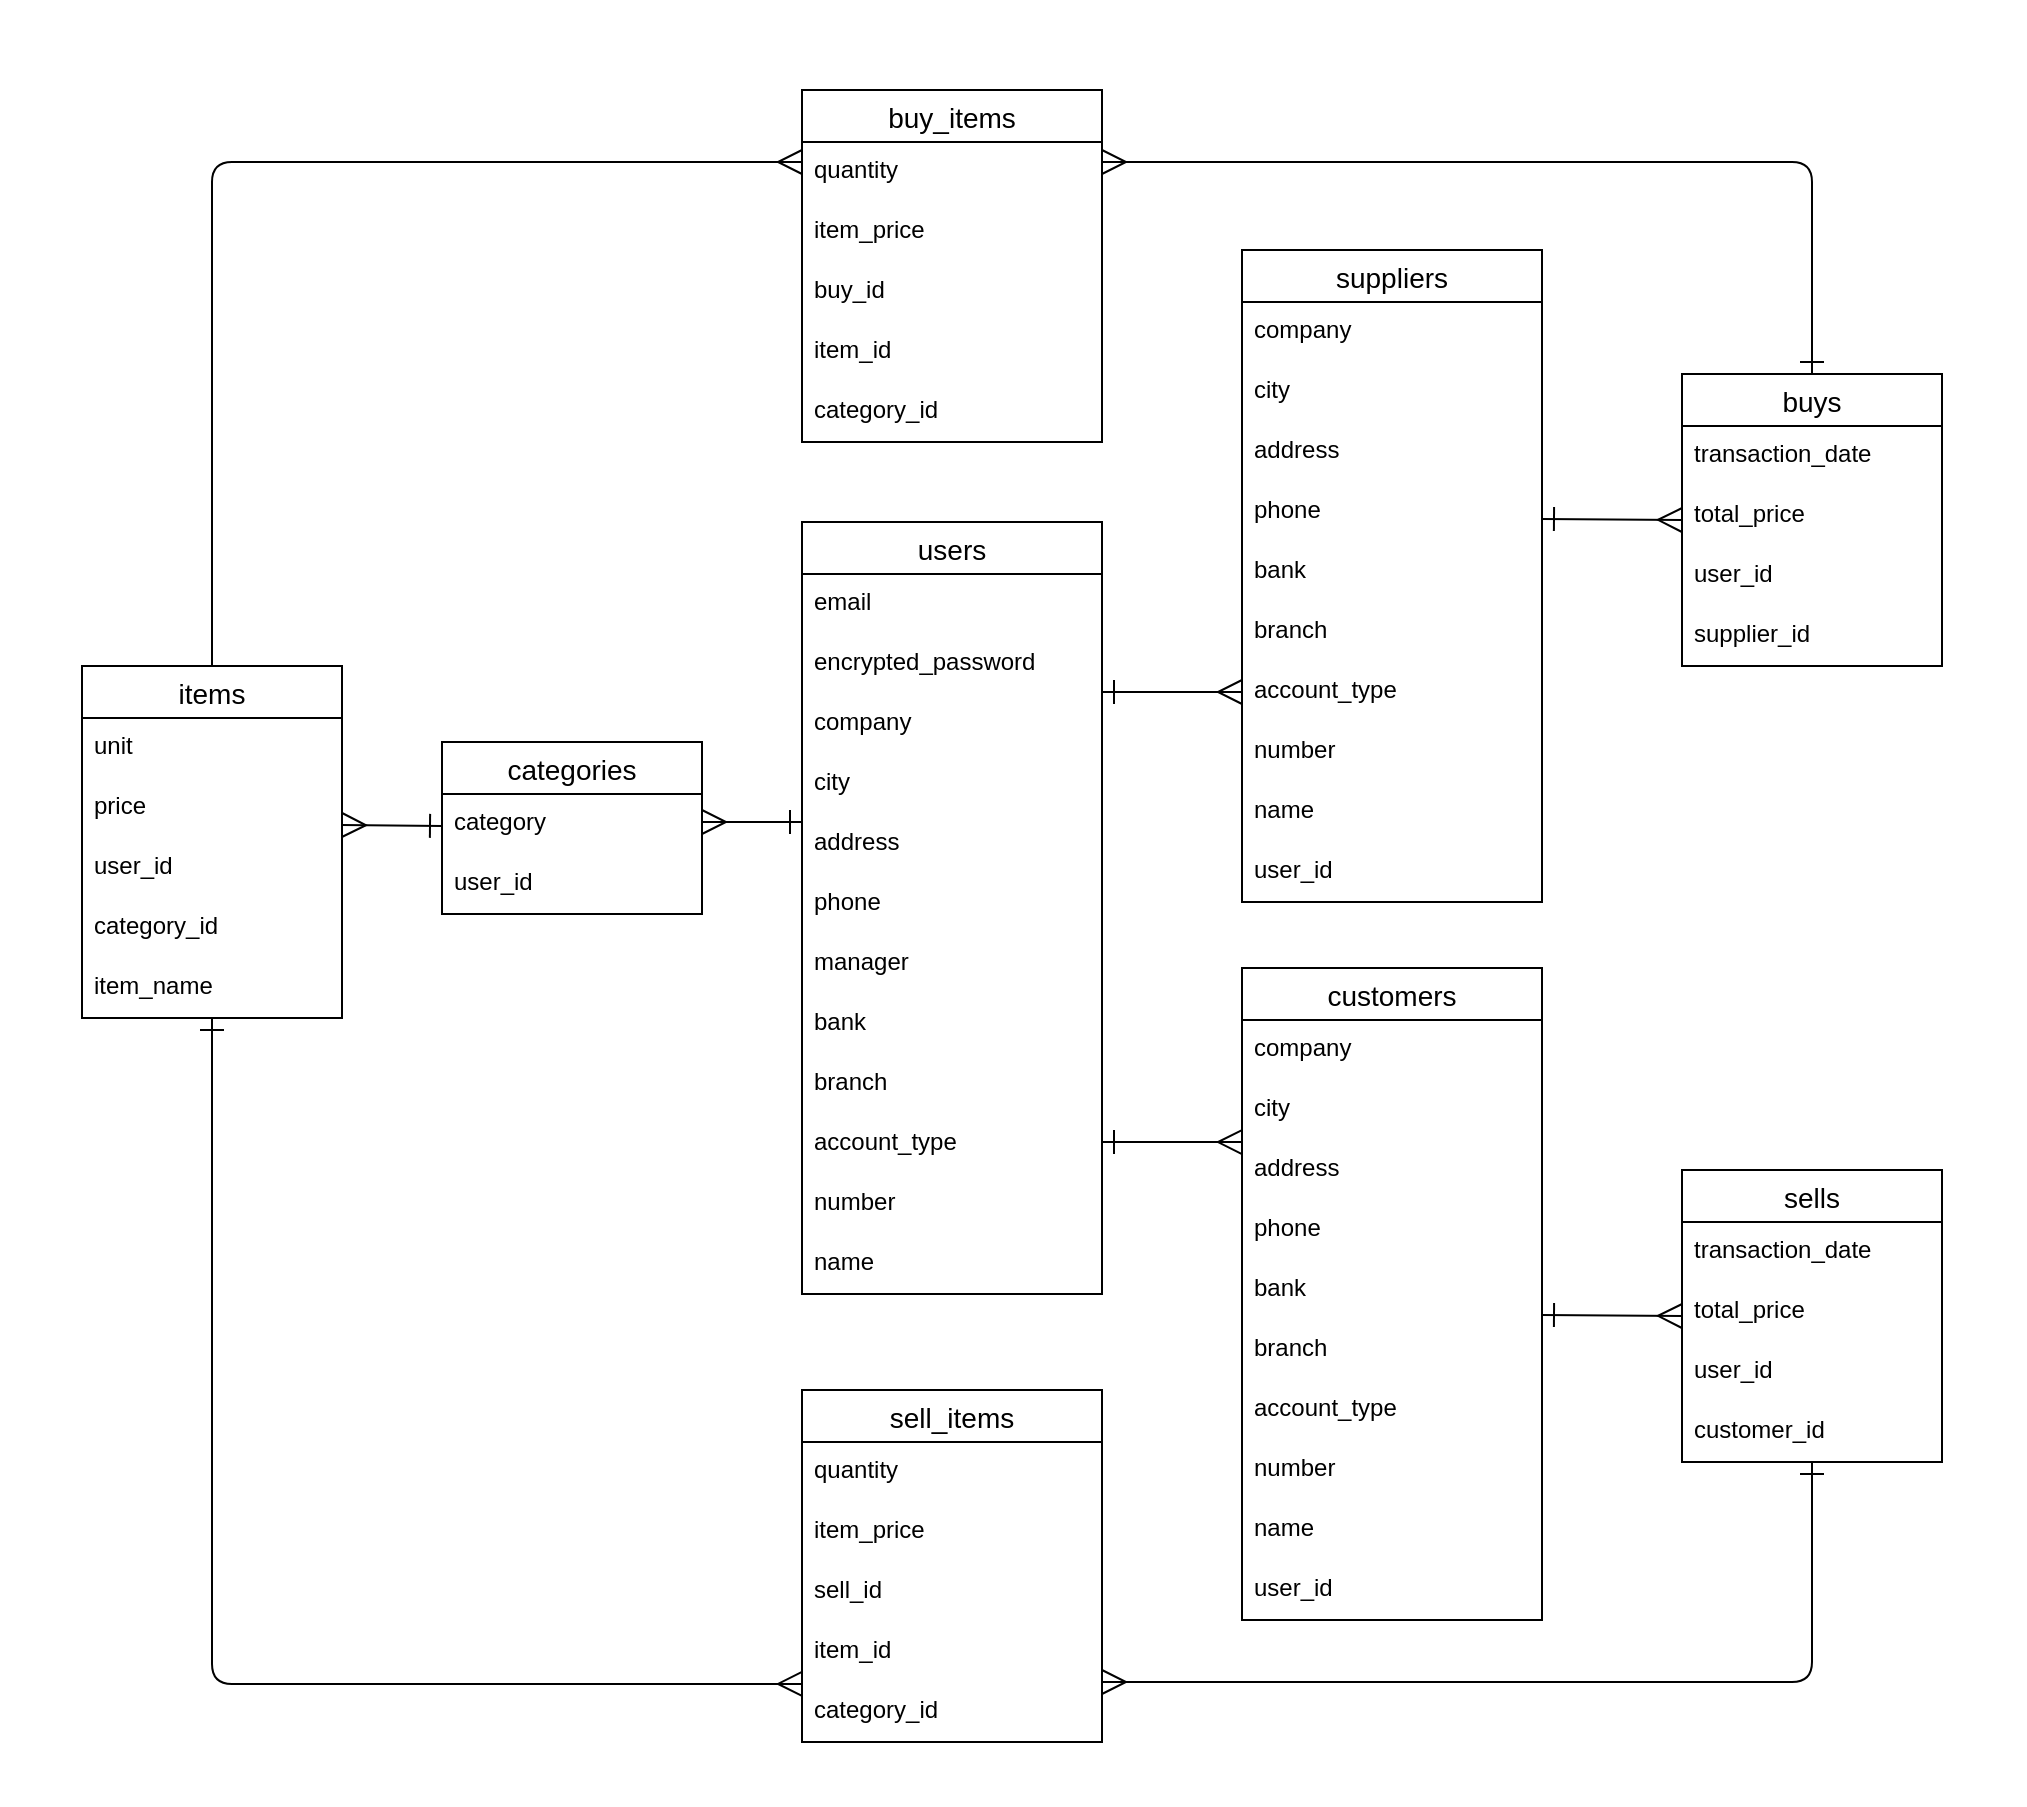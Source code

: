 <mxfile>
    <diagram id="BnV5nNJ_DxqQm2jNWQGI" name="ページ1">
        <mxGraphModel dx="2213" dy="1996" grid="1" gridSize="10" guides="1" tooltips="1" connect="1" arrows="1" fold="1" page="1" pageScale="1" pageWidth="827" pageHeight="1169" background="none" math="0" shadow="0">
            <root>
                <mxCell id="0"/>
                <mxCell id="1" parent="0"/>
                <mxCell id="153" value="sells" style="swimlane;fontStyle=0;childLayout=stackLayout;horizontal=1;startSize=26;horizontalStack=0;resizeParent=1;resizeParentMax=0;resizeLast=0;collapsible=1;marginBottom=0;align=center;fontSize=14;labelBackgroundColor=none;" parent="1" vertex="1">
                    <mxGeometry x="50" y="-576" width="130" height="146" as="geometry"/>
                </mxCell>
                <mxCell id="154" value="transaction_date" style="text;spacingLeft=4;spacingRight=4;overflow=hidden;rotatable=0;points=[[0,0.5],[1,0.5]];portConstraint=eastwest;fontSize=12;" parent="153" vertex="1">
                    <mxGeometry y="26" width="130" height="30" as="geometry"/>
                </mxCell>
                <mxCell id="155" value="total_price" style="text;spacingLeft=4;spacingRight=4;overflow=hidden;rotatable=0;points=[[0,0.5],[1,0.5]];portConstraint=eastwest;fontSize=12;" parent="153" vertex="1">
                    <mxGeometry y="56" width="130" height="30" as="geometry"/>
                </mxCell>
                <mxCell id="156" value="user_id" style="text;spacingLeft=4;spacingRight=4;overflow=hidden;rotatable=0;points=[[0,0.5],[1,0.5]];portConstraint=eastwest;fontSize=12;labelBackgroundColor=none;" parent="153" vertex="1">
                    <mxGeometry y="86" width="130" height="30" as="geometry"/>
                </mxCell>
                <mxCell id="157" value="customer_id" style="text;spacingLeft=4;spacingRight=4;overflow=hidden;rotatable=0;points=[[0,0.5],[1,0.5]];portConstraint=eastwest;fontSize=12;labelBackgroundColor=none;" parent="153" vertex="1">
                    <mxGeometry y="116" width="130" height="30" as="geometry"/>
                </mxCell>
                <mxCell id="159" value="categories" style="swimlane;fontStyle=0;childLayout=stackLayout;horizontal=1;startSize=26;horizontalStack=0;resizeParent=1;resizeParentMax=0;resizeLast=0;collapsible=1;marginBottom=0;align=center;fontSize=14;labelBackgroundColor=none;" parent="1" vertex="1">
                    <mxGeometry x="-570" y="-790" width="130" height="86" as="geometry"/>
                </mxCell>
                <mxCell id="160" value="category" style="text;spacingLeft=4;spacingRight=4;overflow=hidden;rotatable=0;points=[[0,0.5],[1,0.5]];portConstraint=eastwest;fontSize=12;" parent="159" vertex="1">
                    <mxGeometry y="26" width="130" height="30" as="geometry"/>
                </mxCell>
                <mxCell id="161" value="user_id" style="text;spacingLeft=4;spacingRight=4;overflow=hidden;rotatable=0;points=[[0,0.5],[1,0.5]];portConstraint=eastwest;fontSize=12;" parent="159" vertex="1">
                    <mxGeometry y="56" width="130" height="30" as="geometry"/>
                </mxCell>
                <mxCell id="165" value="items" style="swimlane;fontStyle=0;childLayout=stackLayout;horizontal=1;startSize=26;horizontalStack=0;resizeParent=1;resizeParentMax=0;resizeLast=0;collapsible=1;marginBottom=0;align=center;fontSize=14;labelBackgroundColor=none;" parent="1" vertex="1">
                    <mxGeometry x="-750" y="-828" width="130" height="176" as="geometry"/>
                </mxCell>
                <mxCell id="167" value="unit" style="text;spacingLeft=4;spacingRight=4;overflow=hidden;rotatable=0;points=[[0,0.5],[1,0.5]];portConstraint=eastwest;fontSize=12;" parent="165" vertex="1">
                    <mxGeometry y="26" width="130" height="30" as="geometry"/>
                </mxCell>
                <mxCell id="168" value="price" style="text;spacingLeft=4;spacingRight=4;overflow=hidden;rotatable=0;points=[[0,0.5],[1,0.5]];portConstraint=eastwest;fontSize=12;labelBackgroundColor=none;" parent="165" vertex="1">
                    <mxGeometry y="56" width="130" height="30" as="geometry"/>
                </mxCell>
                <mxCell id="169" value="user_id" style="text;spacingLeft=4;spacingRight=4;overflow=hidden;rotatable=0;points=[[0,0.5],[1,0.5]];portConstraint=eastwest;fontSize=12;labelBackgroundColor=none;" parent="165" vertex="1">
                    <mxGeometry y="86" width="130" height="30" as="geometry"/>
                </mxCell>
                <mxCell id="170" value="category_id" style="text;spacingLeft=4;spacingRight=4;overflow=hidden;rotatable=0;points=[[0,0.5],[1,0.5]];portConstraint=eastwest;fontSize=12;labelBackgroundColor=none;" parent="165" vertex="1">
                    <mxGeometry y="116" width="130" height="30" as="geometry"/>
                </mxCell>
                <mxCell id="166" value="item_name" style="text;spacingLeft=4;spacingRight=4;overflow=hidden;rotatable=0;points=[[0,0.5],[1,0.5]];portConstraint=eastwest;fontSize=12;" parent="165" vertex="1">
                    <mxGeometry y="146" width="130" height="30" as="geometry"/>
                </mxCell>
                <mxCell id="201" value="sell_items" style="swimlane;fontStyle=0;childLayout=stackLayout;horizontal=1;startSize=26;horizontalStack=0;resizeParent=1;resizeParentMax=0;resizeLast=0;collapsible=1;marginBottom=0;align=center;fontSize=14;labelBackgroundColor=none;" parent="1" vertex="1">
                    <mxGeometry x="-390" y="-466" width="150" height="176" as="geometry"/>
                </mxCell>
                <mxCell id="202" value="quantity" style="text;spacingLeft=4;spacingRight=4;overflow=hidden;rotatable=0;points=[[0,0.5],[1,0.5]];portConstraint=eastwest;fontSize=12;" parent="201" vertex="1">
                    <mxGeometry y="26" width="150" height="30" as="geometry"/>
                </mxCell>
                <mxCell id="203" value="item_price" style="text;spacingLeft=4;spacingRight=4;overflow=hidden;rotatable=0;points=[[0,0.5],[1,0.5]];portConstraint=eastwest;fontSize=12;" parent="201" vertex="1">
                    <mxGeometry y="56" width="150" height="30" as="geometry"/>
                </mxCell>
                <mxCell id="204" value="sell_id" style="text;spacingLeft=4;spacingRight=4;overflow=hidden;rotatable=0;points=[[0,0.5],[1,0.5]];portConstraint=eastwest;fontSize=12;labelBackgroundColor=none;" parent="201" vertex="1">
                    <mxGeometry y="86" width="150" height="30" as="geometry"/>
                </mxCell>
                <mxCell id="205" value="item_id" style="text;spacingLeft=4;spacingRight=4;overflow=hidden;rotatable=0;points=[[0,0.5],[1,0.5]];portConstraint=eastwest;fontSize=12;labelBackgroundColor=none;" parent="201" vertex="1">
                    <mxGeometry y="116" width="150" height="30" as="geometry"/>
                </mxCell>
                <mxCell id="206" value="category_id" style="text;spacingLeft=4;spacingRight=4;overflow=hidden;rotatable=0;points=[[0,0.5],[1,0.5]];portConstraint=eastwest;fontSize=12;labelBackgroundColor=none;" parent="201" vertex="1">
                    <mxGeometry y="146" width="150" height="30" as="geometry"/>
                </mxCell>
                <mxCell id="207" value="buy_items" style="swimlane;fontStyle=0;childLayout=stackLayout;horizontal=1;startSize=26;horizontalStack=0;resizeParent=1;resizeParentMax=0;resizeLast=0;collapsible=1;marginBottom=0;align=center;fontSize=14;labelBackgroundColor=none;" parent="1" vertex="1">
                    <mxGeometry x="-390" y="-1116" width="150" height="176" as="geometry"/>
                </mxCell>
                <mxCell id="208" value="quantity" style="text;spacingLeft=4;spacingRight=4;overflow=hidden;rotatable=0;points=[[0,0.5],[1,0.5]];portConstraint=eastwest;fontSize=12;" parent="207" vertex="1">
                    <mxGeometry y="26" width="150" height="30" as="geometry"/>
                </mxCell>
                <mxCell id="209" value="item_price" style="text;spacingLeft=4;spacingRight=4;overflow=hidden;rotatable=0;points=[[0,0.5],[1,0.5]];portConstraint=eastwest;fontSize=12;" parent="207" vertex="1">
                    <mxGeometry y="56" width="150" height="30" as="geometry"/>
                </mxCell>
                <mxCell id="210" value="buy_id" style="text;spacingLeft=4;spacingRight=4;overflow=hidden;rotatable=0;points=[[0,0.5],[1,0.5]];portConstraint=eastwest;fontSize=12;labelBackgroundColor=none;" parent="207" vertex="1">
                    <mxGeometry y="86" width="150" height="30" as="geometry"/>
                </mxCell>
                <mxCell id="211" value="item_id" style="text;spacingLeft=4;spacingRight=4;overflow=hidden;rotatable=0;points=[[0,0.5],[1,0.5]];portConstraint=eastwest;fontSize=12;labelBackgroundColor=none;" parent="207" vertex="1">
                    <mxGeometry y="116" width="150" height="30" as="geometry"/>
                </mxCell>
                <mxCell id="212" value="category_id" style="text;spacingLeft=4;spacingRight=4;overflow=hidden;rotatable=0;points=[[0,0.5],[1,0.5]];portConstraint=eastwest;fontSize=12;labelBackgroundColor=none;" parent="207" vertex="1">
                    <mxGeometry y="146" width="150" height="30" as="geometry"/>
                </mxCell>
                <mxCell id="228" value="users" style="swimlane;fontStyle=0;childLayout=stackLayout;horizontal=1;startSize=26;horizontalStack=0;resizeParent=1;resizeParentMax=0;resizeLast=0;collapsible=1;marginBottom=0;align=center;fontSize=14;labelBackgroundColor=none;" parent="1" vertex="1">
                    <mxGeometry x="-390" y="-900" width="150" height="386" as="geometry"/>
                </mxCell>
                <mxCell id="229" value="email" style="text;spacingLeft=4;spacingRight=4;overflow=hidden;rotatable=0;points=[[0,0.5],[1,0.5]];portConstraint=eastwest;fontSize=12;" parent="228" vertex="1">
                    <mxGeometry y="26" width="150" height="30" as="geometry"/>
                </mxCell>
                <mxCell id="230" value="encrypted_password" style="text;spacingLeft=4;spacingRight=4;overflow=hidden;rotatable=0;points=[[0,0.5],[1,0.5]];portConstraint=eastwest;fontSize=12;" parent="228" vertex="1">
                    <mxGeometry y="56" width="150" height="30" as="geometry"/>
                </mxCell>
                <mxCell id="231" value="company" style="text;spacingLeft=4;spacingRight=4;overflow=hidden;rotatable=0;points=[[0,0.5],[1,0.5]];portConstraint=eastwest;fontSize=12;labelBackgroundColor=none;" parent="228" vertex="1">
                    <mxGeometry y="86" width="150" height="30" as="geometry"/>
                </mxCell>
                <mxCell id="232" value="city" style="text;spacingLeft=4;spacingRight=4;overflow=hidden;rotatable=0;points=[[0,0.5],[1,0.5]];portConstraint=eastwest;fontSize=12;labelBackgroundColor=none;" parent="228" vertex="1">
                    <mxGeometry y="116" width="150" height="30" as="geometry"/>
                </mxCell>
                <mxCell id="233" value="address" style="text;spacingLeft=4;spacingRight=4;overflow=hidden;rotatable=0;points=[[0,0.5],[1,0.5]];portConstraint=eastwest;fontSize=12;labelBackgroundColor=none;" parent="228" vertex="1">
                    <mxGeometry y="146" width="150" height="30" as="geometry"/>
                </mxCell>
                <mxCell id="234" value="phone" style="text;spacingLeft=4;spacingRight=4;overflow=hidden;rotatable=0;points=[[0,0.5],[1,0.5]];portConstraint=eastwest;fontSize=12;labelBackgroundColor=none;" parent="228" vertex="1">
                    <mxGeometry y="176" width="150" height="30" as="geometry"/>
                </mxCell>
                <mxCell id="235" value="manager" style="text;spacingLeft=4;spacingRight=4;overflow=hidden;rotatable=0;points=[[0,0.5],[1,0.5]];portConstraint=eastwest;fontSize=12;labelBackgroundColor=none;" parent="228" vertex="1">
                    <mxGeometry y="206" width="150" height="30" as="geometry"/>
                </mxCell>
                <mxCell id="236" value="bank" style="text;spacingLeft=4;spacingRight=4;overflow=hidden;rotatable=0;points=[[0,0.5],[1,0.5]];portConstraint=eastwest;fontSize=12;labelBackgroundColor=none;" parent="228" vertex="1">
                    <mxGeometry y="236" width="150" height="30" as="geometry"/>
                </mxCell>
                <mxCell id="237" value="branch" style="text;spacingLeft=4;spacingRight=4;overflow=hidden;rotatable=0;points=[[0,0.5],[1,0.5]];portConstraint=eastwest;fontSize=12;labelBackgroundColor=none;" parent="228" vertex="1">
                    <mxGeometry y="266" width="150" height="30" as="geometry"/>
                </mxCell>
                <mxCell id="238" value="account_type" style="text;spacingLeft=4;spacingRight=4;overflow=hidden;rotatable=0;points=[[0,0.5],[1,0.5]];portConstraint=eastwest;fontSize=12;labelBackgroundColor=none;" parent="228" vertex="1">
                    <mxGeometry y="296" width="150" height="30" as="geometry"/>
                </mxCell>
                <mxCell id="239" value="number" style="text;spacingLeft=4;spacingRight=4;overflow=hidden;rotatable=0;points=[[0,0.5],[1,0.5]];portConstraint=eastwest;fontSize=12;labelBackgroundColor=none;" parent="228" vertex="1">
                    <mxGeometry y="326" width="150" height="30" as="geometry"/>
                </mxCell>
                <mxCell id="240" value="name" style="text;spacingLeft=4;spacingRight=4;overflow=hidden;rotatable=0;points=[[0,0.5],[1,0.5]];portConstraint=eastwest;fontSize=12;labelBackgroundColor=none;" parent="228" vertex="1">
                    <mxGeometry y="356" width="150" height="30" as="geometry"/>
                </mxCell>
                <mxCell id="262" value="suppliers" style="swimlane;fontStyle=0;childLayout=stackLayout;horizontal=1;startSize=26;horizontalStack=0;resizeParent=1;resizeParentMax=0;resizeLast=0;collapsible=1;marginBottom=0;align=center;fontSize=14;labelBackgroundColor=none;" parent="1" vertex="1">
                    <mxGeometry x="-170" y="-1036" width="150" height="326" as="geometry"/>
                </mxCell>
                <mxCell id="265" value="company" style="text;spacingLeft=4;spacingRight=4;overflow=hidden;rotatable=0;points=[[0,0.5],[1,0.5]];portConstraint=eastwest;fontSize=12;labelBackgroundColor=none;" parent="262" vertex="1">
                    <mxGeometry y="26" width="150" height="30" as="geometry"/>
                </mxCell>
                <mxCell id="266" value="city" style="text;spacingLeft=4;spacingRight=4;overflow=hidden;rotatable=0;points=[[0,0.5],[1,0.5]];portConstraint=eastwest;fontSize=12;labelBackgroundColor=none;" parent="262" vertex="1">
                    <mxGeometry y="56" width="150" height="30" as="geometry"/>
                </mxCell>
                <mxCell id="267" value="address" style="text;spacingLeft=4;spacingRight=4;overflow=hidden;rotatable=0;points=[[0,0.5],[1,0.5]];portConstraint=eastwest;fontSize=12;labelBackgroundColor=none;" parent="262" vertex="1">
                    <mxGeometry y="86" width="150" height="30" as="geometry"/>
                </mxCell>
                <mxCell id="268" value="phone" style="text;spacingLeft=4;spacingRight=4;overflow=hidden;rotatable=0;points=[[0,0.5],[1,0.5]];portConstraint=eastwest;fontSize=12;labelBackgroundColor=none;" parent="262" vertex="1">
                    <mxGeometry y="116" width="150" height="30" as="geometry"/>
                </mxCell>
                <mxCell id="270" value="bank" style="text;spacingLeft=4;spacingRight=4;overflow=hidden;rotatable=0;points=[[0,0.5],[1,0.5]];portConstraint=eastwest;fontSize=12;labelBackgroundColor=none;" parent="262" vertex="1">
                    <mxGeometry y="146" width="150" height="30" as="geometry"/>
                </mxCell>
                <mxCell id="271" value="branch" style="text;spacingLeft=4;spacingRight=4;overflow=hidden;rotatable=0;points=[[0,0.5],[1,0.5]];portConstraint=eastwest;fontSize=12;labelBackgroundColor=none;" parent="262" vertex="1">
                    <mxGeometry y="176" width="150" height="30" as="geometry"/>
                </mxCell>
                <mxCell id="272" value="account_type" style="text;spacingLeft=4;spacingRight=4;overflow=hidden;rotatable=0;points=[[0,0.5],[1,0.5]];portConstraint=eastwest;fontSize=12;labelBackgroundColor=none;" parent="262" vertex="1">
                    <mxGeometry y="206" width="150" height="30" as="geometry"/>
                </mxCell>
                <mxCell id="273" value="number" style="text;spacingLeft=4;spacingRight=4;overflow=hidden;rotatable=0;points=[[0,0.5],[1,0.5]];portConstraint=eastwest;fontSize=12;labelBackgroundColor=none;" parent="262" vertex="1">
                    <mxGeometry y="236" width="150" height="30" as="geometry"/>
                </mxCell>
                <mxCell id="275" value="name" style="text;spacingLeft=4;spacingRight=4;overflow=hidden;rotatable=0;points=[[0,0.5],[1,0.5]];portConstraint=eastwest;fontSize=12;labelBackgroundColor=none;" parent="262" vertex="1">
                    <mxGeometry y="266" width="150" height="30" as="geometry"/>
                </mxCell>
                <mxCell id="274" value="user_id" style="text;spacingLeft=4;spacingRight=4;overflow=hidden;rotatable=0;points=[[0,0.5],[1,0.5]];portConstraint=eastwest;fontSize=12;labelBackgroundColor=none;" parent="262" vertex="1">
                    <mxGeometry y="296" width="150" height="30" as="geometry"/>
                </mxCell>
                <mxCell id="276" value="customers" style="swimlane;fontStyle=0;childLayout=stackLayout;horizontal=1;startSize=26;horizontalStack=0;resizeParent=1;resizeParentMax=0;resizeLast=0;collapsible=1;marginBottom=0;align=center;fontSize=14;labelBackgroundColor=none;" parent="1" vertex="1">
                    <mxGeometry x="-170" y="-677" width="150" height="326" as="geometry"/>
                </mxCell>
                <mxCell id="277" value="company" style="text;spacingLeft=4;spacingRight=4;overflow=hidden;rotatable=0;points=[[0,0.5],[1,0.5]];portConstraint=eastwest;fontSize=12;labelBackgroundColor=none;" parent="276" vertex="1">
                    <mxGeometry y="26" width="150" height="30" as="geometry"/>
                </mxCell>
                <mxCell id="278" value="city" style="text;spacingLeft=4;spacingRight=4;overflow=hidden;rotatable=0;points=[[0,0.5],[1,0.5]];portConstraint=eastwest;fontSize=12;labelBackgroundColor=none;" parent="276" vertex="1">
                    <mxGeometry y="56" width="150" height="30" as="geometry"/>
                </mxCell>
                <mxCell id="279" value="address" style="text;spacingLeft=4;spacingRight=4;overflow=hidden;rotatable=0;points=[[0,0.5],[1,0.5]];portConstraint=eastwest;fontSize=12;labelBackgroundColor=none;" parent="276" vertex="1">
                    <mxGeometry y="86" width="150" height="30" as="geometry"/>
                </mxCell>
                <mxCell id="280" value="phone" style="text;spacingLeft=4;spacingRight=4;overflow=hidden;rotatable=0;points=[[0,0.5],[1,0.5]];portConstraint=eastwest;fontSize=12;labelBackgroundColor=none;" parent="276" vertex="1">
                    <mxGeometry y="116" width="150" height="30" as="geometry"/>
                </mxCell>
                <mxCell id="281" value="bank" style="text;spacingLeft=4;spacingRight=4;overflow=hidden;rotatable=0;points=[[0,0.5],[1,0.5]];portConstraint=eastwest;fontSize=12;labelBackgroundColor=none;" parent="276" vertex="1">
                    <mxGeometry y="146" width="150" height="30" as="geometry"/>
                </mxCell>
                <mxCell id="282" value="branch" style="text;spacingLeft=4;spacingRight=4;overflow=hidden;rotatable=0;points=[[0,0.5],[1,0.5]];portConstraint=eastwest;fontSize=12;labelBackgroundColor=none;" parent="276" vertex="1">
                    <mxGeometry y="176" width="150" height="30" as="geometry"/>
                </mxCell>
                <mxCell id="283" value="account_type" style="text;spacingLeft=4;spacingRight=4;overflow=hidden;rotatable=0;points=[[0,0.5],[1,0.5]];portConstraint=eastwest;fontSize=12;labelBackgroundColor=none;" parent="276" vertex="1">
                    <mxGeometry y="206" width="150" height="30" as="geometry"/>
                </mxCell>
                <mxCell id="284" value="number" style="text;spacingLeft=4;spacingRight=4;overflow=hidden;rotatable=0;points=[[0,0.5],[1,0.5]];portConstraint=eastwest;fontSize=12;labelBackgroundColor=none;" parent="276" vertex="1">
                    <mxGeometry y="236" width="150" height="30" as="geometry"/>
                </mxCell>
                <mxCell id="285" value="name" style="text;spacingLeft=4;spacingRight=4;overflow=hidden;rotatable=0;points=[[0,0.5],[1,0.5]];portConstraint=eastwest;fontSize=12;labelBackgroundColor=none;" parent="276" vertex="1">
                    <mxGeometry y="266" width="150" height="30" as="geometry"/>
                </mxCell>
                <mxCell id="286" value="user_id" style="text;spacingLeft=4;spacingRight=4;overflow=hidden;rotatable=0;points=[[0,0.5],[1,0.5]];portConstraint=eastwest;fontSize=12;labelBackgroundColor=none;" parent="276" vertex="1">
                    <mxGeometry y="296" width="150" height="30" as="geometry"/>
                </mxCell>
                <mxCell id="289" style="edgeStyle=none;html=1;fontSize=9;endArrow=ERmany;endFill=0;startArrow=ERone;startFill=0;endSize=10;startSize=10;strokeWidth=1;" parent="1" edge="1">
                    <mxGeometry relative="1" as="geometry">
                        <mxPoint x="-240" y="-815" as="sourcePoint"/>
                        <mxPoint x="-170" y="-815" as="targetPoint"/>
                    </mxGeometry>
                </mxCell>
                <mxCell id="290" style="edgeStyle=none;html=1;exitX=1;exitY=0.5;exitDx=0;exitDy=0;entryX=0;entryY=0.167;entryDx=0;entryDy=0;entryPerimeter=0;fontSize=9;endArrow=ERmany;endFill=0;startArrow=ERone;startFill=0;endSize=10;startSize=10;strokeWidth=1;" parent="1" edge="1">
                    <mxGeometry relative="1" as="geometry">
                        <mxPoint x="-240" y="-590" as="sourcePoint"/>
                        <mxPoint x="-170" y="-589.99" as="targetPoint"/>
                    </mxGeometry>
                </mxCell>
                <mxCell id="291" style="edgeStyle=none;html=1;exitX=1;exitY=0.5;exitDx=0;exitDy=0;fontSize=9;endArrow=ERmany;endFill=0;startArrow=ERone;startFill=0;endSize=10;startSize=10;strokeWidth=1;" parent="1" edge="1">
                    <mxGeometry relative="1" as="geometry">
                        <mxPoint x="-20" y="-901.5" as="sourcePoint"/>
                        <mxPoint x="50" y="-901" as="targetPoint"/>
                    </mxGeometry>
                </mxCell>
                <mxCell id="294" style="edgeStyle=none;html=1;exitX=1;exitY=0.5;exitDx=0;exitDy=0;fontSize=9;endArrow=ERmany;endFill=0;startArrow=ERone;startFill=0;endSize=10;startSize=10;strokeWidth=1;" parent="1" edge="1">
                    <mxGeometry relative="1" as="geometry">
                        <mxPoint x="-20" y="-503.5" as="sourcePoint"/>
                        <mxPoint x="50" y="-503" as="targetPoint"/>
                    </mxGeometry>
                </mxCell>
                <mxCell id="295" style="edgeStyle=none;html=1;fontSize=9;endArrow=ERmany;endFill=0;startArrow=ERone;startFill=0;endSize=10;startSize=10;strokeWidth=1;" parent="1" edge="1">
                    <mxGeometry relative="1" as="geometry">
                        <mxPoint x="-390" y="-750" as="sourcePoint"/>
                        <mxPoint x="-440" y="-750" as="targetPoint"/>
                    </mxGeometry>
                </mxCell>
                <mxCell id="297" style="edgeStyle=none;html=1;fontSize=9;endArrow=ERmany;endFill=0;startArrow=ERone;startFill=0;endSize=10;startSize=10;strokeWidth=1;" parent="1" edge="1">
                    <mxGeometry relative="1" as="geometry">
                        <mxPoint x="-570" y="-748" as="sourcePoint"/>
                        <mxPoint x="-620" y="-748.5" as="targetPoint"/>
                    </mxGeometry>
                </mxCell>
                <mxCell id="298" style="edgeStyle=none;html=1;fontSize=9;endArrow=ERmany;endFill=0;startArrow=ERone;startFill=0;endSize=10;startSize=10;exitX=0.5;exitY=0;exitDx=0;exitDy=0;strokeWidth=1;" parent="1" edge="1">
                    <mxGeometry relative="1" as="geometry">
                        <mxPoint x="115" y="-974" as="sourcePoint"/>
                        <mxPoint x="-240" y="-1080" as="targetPoint"/>
                        <Array as="points">
                            <mxPoint x="115" y="-1080"/>
                        </Array>
                    </mxGeometry>
                </mxCell>
                <mxCell id="299" style="edgeStyle=none;html=1;fontSize=9;endArrow=ERmany;endFill=0;startArrow=ERone;startFill=0;endSize=10;startSize=10;entryX=1;entryY=1;entryDx=0;entryDy=0;entryPerimeter=0;strokeWidth=1;" parent="1" target="205" edge="1">
                    <mxGeometry relative="1" as="geometry">
                        <mxPoint x="115" y="-430" as="sourcePoint"/>
                        <mxPoint x="-240" y="-280" as="targetPoint"/>
                        <Array as="points">
                            <mxPoint x="115" y="-320"/>
                        </Array>
                    </mxGeometry>
                </mxCell>
                <mxCell id="300" style="edgeStyle=none;html=1;fontSize=9;endArrow=ERmany;endFill=0;startArrow=ERone;startFill=0;endSize=10;startSize=10;exitX=0.5;exitY=1;exitDx=0;exitDy=0;entryX=0;entryY=0.033;entryDx=0;entryDy=0;entryPerimeter=0;strokeWidth=1;" parent="1" source="165" target="206" edge="1">
                    <mxGeometry relative="1" as="geometry">
                        <mxPoint x="-435" y="-460" as="sourcePoint"/>
                        <mxPoint x="-790" y="-310" as="targetPoint"/>
                        <Array as="points">
                            <mxPoint x="-685" y="-319"/>
                        </Array>
                    </mxGeometry>
                </mxCell>
                <mxCell id="301" style="edgeStyle=none;html=1;fontSize=9;endArrow=ERmany;endFill=0;startArrow=none;startFill=0;endSize=10;startSize=10;exitX=0.5;exitY=0;exitDx=0;exitDy=0;strokeWidth=1;" parent="1" source="165" edge="1">
                    <mxGeometry relative="1" as="geometry">
                        <mxPoint x="-670" y="-1095" as="sourcePoint"/>
                        <mxPoint x="-390" y="-1080" as="targetPoint"/>
                        <Array as="points">
                            <mxPoint x="-685" y="-1080"/>
                        </Array>
                    </mxGeometry>
                </mxCell>
                <mxCell id="313" value="" style="endArrow=none;html=1;rounded=0;strokeWidth=1;strokeColor=#FFFFFF;" edge="1" parent="1">
                    <mxGeometry relative="1" as="geometry">
                        <mxPoint x="-400" y="-1160" as="sourcePoint"/>
                        <mxPoint x="-240" y="-1160" as="targetPoint"/>
                    </mxGeometry>
                </mxCell>
                <mxCell id="314" value="" style="endArrow=none;html=1;rounded=0;strokeWidth=1;strokeColor=#FFFFFF;" edge="1" parent="1">
                    <mxGeometry relative="1" as="geometry">
                        <mxPoint x="-395" y="-260" as="sourcePoint"/>
                        <mxPoint x="-235" y="-260" as="targetPoint"/>
                    </mxGeometry>
                </mxCell>
                <mxCell id="315" value="" style="endArrow=none;html=1;rounded=0;strokeWidth=1;strokeColor=#FFFFFF;" edge="1" parent="1">
                    <mxGeometry relative="1" as="geometry">
                        <mxPoint x="220" y="-658" as="sourcePoint"/>
                        <mxPoint x="220" y="-828" as="targetPoint"/>
                    </mxGeometry>
                </mxCell>
                <mxCell id="316" value="" style="endArrow=none;html=1;rounded=0;strokeWidth=1;strokeColor=#FFFFFF;" edge="1" parent="1">
                    <mxGeometry relative="1" as="geometry">
                        <mxPoint x="-790" y="-655" as="sourcePoint"/>
                        <mxPoint x="-790" y="-825" as="targetPoint"/>
                    </mxGeometry>
                </mxCell>
                <mxCell id="317" value="buys" style="swimlane;fontStyle=0;childLayout=stackLayout;horizontal=1;startSize=26;horizontalStack=0;resizeParent=1;resizeParentMax=0;resizeLast=0;collapsible=1;marginBottom=0;align=center;fontSize=14;labelBackgroundColor=none;" vertex="1" parent="1">
                    <mxGeometry x="50" y="-974" width="130" height="146" as="geometry"/>
                </mxCell>
                <mxCell id="318" value="transaction_date" style="text;spacingLeft=4;spacingRight=4;overflow=hidden;rotatable=0;points=[[0,0.5],[1,0.5]];portConstraint=eastwest;fontSize=12;" vertex="1" parent="317">
                    <mxGeometry y="26" width="130" height="30" as="geometry"/>
                </mxCell>
                <mxCell id="319" value="total_price" style="text;spacingLeft=4;spacingRight=4;overflow=hidden;rotatable=0;points=[[0,0.5],[1,0.5]];portConstraint=eastwest;fontSize=12;" vertex="1" parent="317">
                    <mxGeometry y="56" width="130" height="30" as="geometry"/>
                </mxCell>
                <mxCell id="320" value="user_id" style="text;spacingLeft=4;spacingRight=4;overflow=hidden;rotatable=0;points=[[0,0.5],[1,0.5]];portConstraint=eastwest;fontSize=12;labelBackgroundColor=none;" vertex="1" parent="317">
                    <mxGeometry y="86" width="130" height="30" as="geometry"/>
                </mxCell>
                <mxCell id="321" value="supplier_id" style="text;spacingLeft=4;spacingRight=4;overflow=hidden;rotatable=0;points=[[0,0.5],[1,0.5]];portConstraint=eastwest;fontSize=12;labelBackgroundColor=none;" vertex="1" parent="317">
                    <mxGeometry y="116" width="130" height="30" as="geometry"/>
                </mxCell>
            </root>
        </mxGraphModel>
    </diagram>
</mxfile>